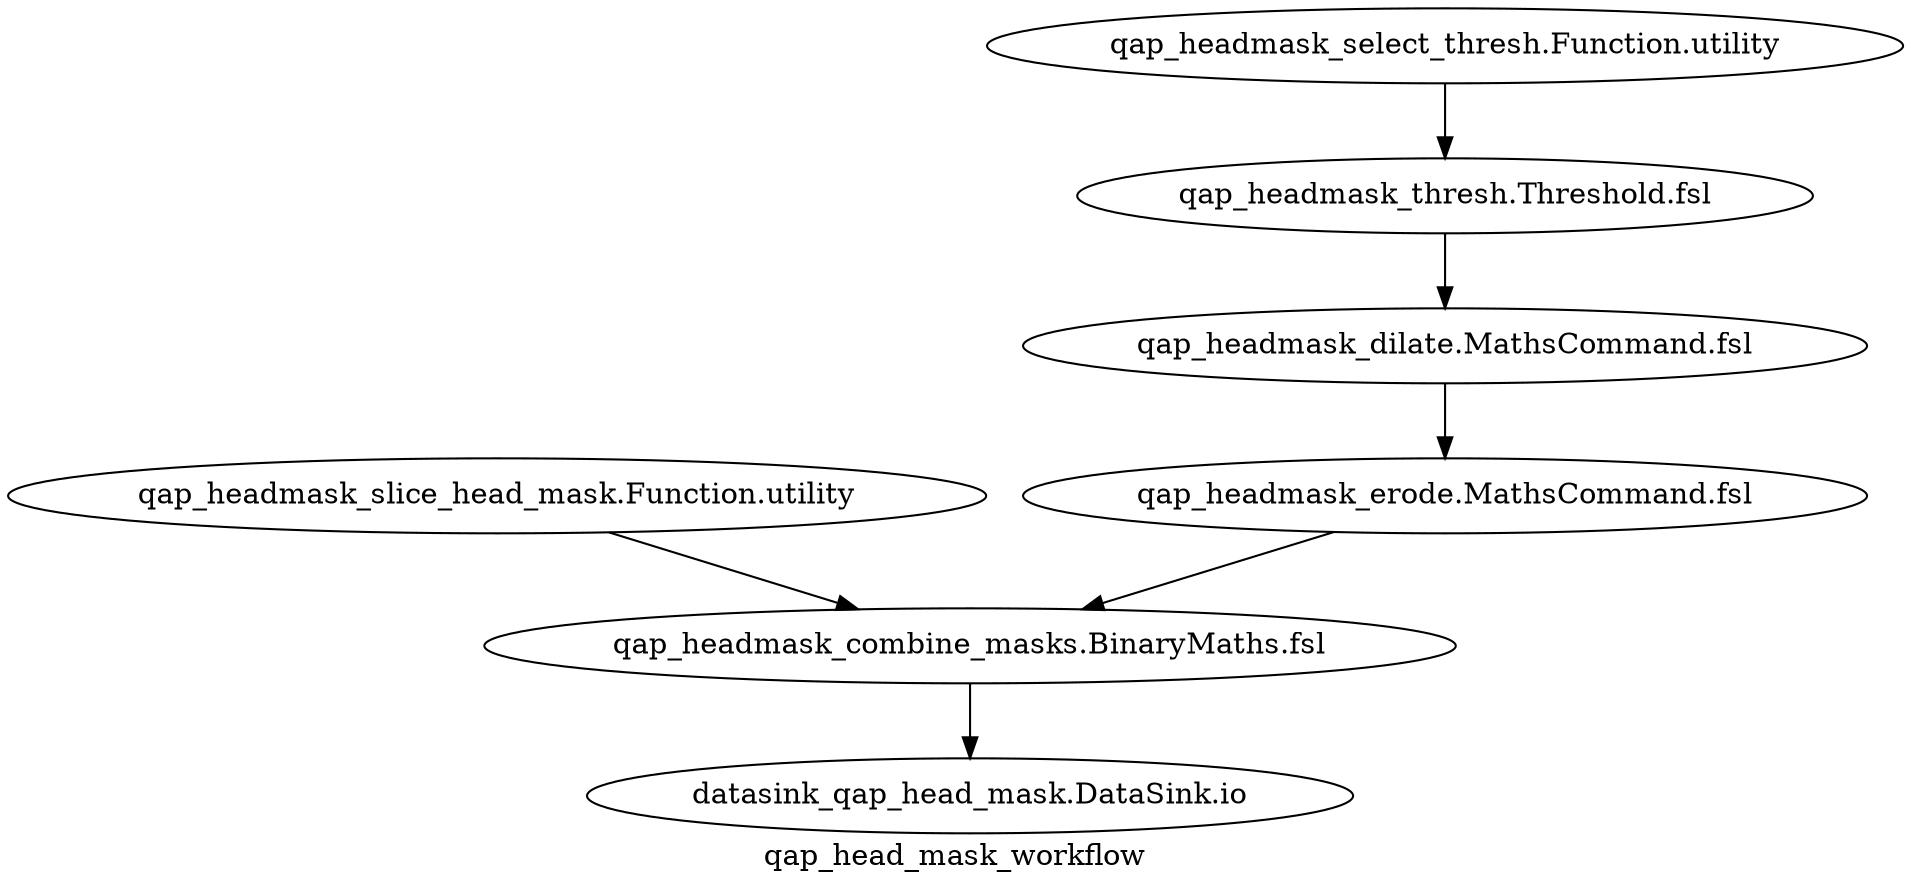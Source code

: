 digraph qap_head_mask_workflow{
  label="qap_head_mask_workflow";
  qap_head_mask_workflow_qap_headmask_slice_head_mask[label="qap_headmask_slice_head_mask.Function.utility"];
  qap_head_mask_workflow_qap_headmask_select_thresh[label="qap_headmask_select_thresh.Function.utility"];
  qap_head_mask_workflow_qap_headmask_thresh[label="qap_headmask_thresh.Threshold.fsl"];
  qap_head_mask_workflow_qap_headmask_dilate[label="qap_headmask_dilate.MathsCommand.fsl"];
  qap_head_mask_workflow_qap_headmask_erode[label="qap_headmask_erode.MathsCommand.fsl"];
  qap_head_mask_workflow_qap_headmask_combine_masks[label="qap_headmask_combine_masks.BinaryMaths.fsl"];
  qap_head_mask_workflow_datasink_qap_head_mask[label="datasink_qap_head_mask.DataSink.io"];
  qap_head_mask_workflow_qap_headmask_slice_head_mask -> qap_head_mask_workflow_qap_headmask_combine_masks;
  qap_head_mask_workflow_qap_headmask_select_thresh -> qap_head_mask_workflow_qap_headmask_thresh;
  qap_head_mask_workflow_qap_headmask_thresh -> qap_head_mask_workflow_qap_headmask_dilate;
  qap_head_mask_workflow_qap_headmask_dilate -> qap_head_mask_workflow_qap_headmask_erode;
  qap_head_mask_workflow_qap_headmask_erode -> qap_head_mask_workflow_qap_headmask_combine_masks;
  qap_head_mask_workflow_qap_headmask_combine_masks -> qap_head_mask_workflow_datasink_qap_head_mask;
}